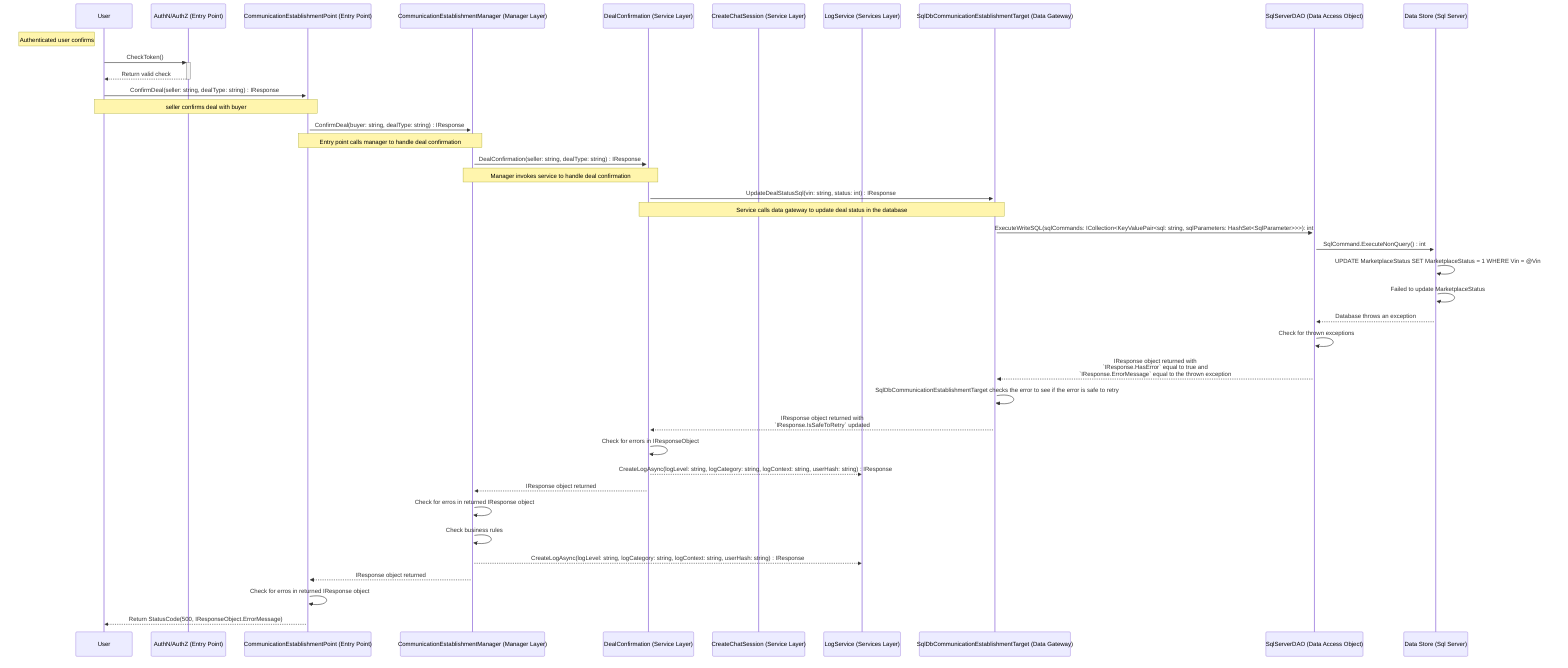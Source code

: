 sequenceDiagram
participant u as User
participant az as AuthN/AuthZ (Entry Point)
participant e as CommunicationEstablishmentPoint (Entry Point)
participant m as CommunicationEstablishmentManager (Manager Layer)
participant s as DealConfirmation (Service Layer)
participant cs as CreateChatSession (Service Layer)
participant ll as LogService (Services Layer)
participant dt as SqlDbCommunicationEstablishmentTarget (Data Gateway)
participant da as SqlServerDAO (Data Access Object)
participant ds as Data Store (Sql Server)

Note left of u: Authenticated user confirms

u->>+az: CheckToken() 
az-->>-u: Return valid check

u->>+e: ConfirmDeal(seller: string, dealType: string) : IResponse
Note over u,e: seller confirms deal with buyer

e->>+m: ConfirmDeal(buyer: string, dealType: string) : IResponse
Note over e,m: Entry point calls manager to handle deal confirmation

m->>+s: DealConfirmation(seller: string, dealType: string) : IResponse
Note over m,s: Manager invokes service to handle deal confirmation

s->>+dt: UpdateDealStatusSql(vin: string, status: int) : IResponse
Note over s,dt: Service calls data gateway to update deal status in the database

dt->>+da: ExecuteWriteSQL(sqlCommands: ICollection<KeyValuePair<sql: string, sqlParameters: HashSet<SqlParameter>>>): int
da->>+ds: SqlCommand.ExecuteNonQuery() : int
ds->>ds: UPDATE MarketplaceStatus SET MarketplaceStatus  = 1 WHERE Vin = @Vin
ds->>ds: Failed to update MarketplaceStatus

ds-->>da: Database throws an exception

da->>da:Check for thrown exceptions

da-->>dt:IResponse object returned with <br> `IResponse.HasError` equal to true and <br>`IResponse.ErrorMessage` equal to the thrown exception

dt->>dt:SqlDbCommunicationEstablishmentTarget checks the error to see if the error is safe to retry

dt-->>s:IResponse object returned with<br>`IResponse.IsSafeToRetry` updated

s->>s:Check for errors in IResponseObject

s-->>ll: CreateLogAsync(logLevel: string, logCategory: string, logContext: string, userHash: string) : IResponse

s-->>m: IResponse object returned

m->>m: Check for erros in returned IResponse object

m->>m: Check business rules

m-->>ll:CreateLogAsync(logLevel: string, logCategory: string, logContext: string, userHash: string) : IResponse

m-->>e: IResponse object returned

e->>e: Check for erros in returned IResponse object

e-->>u:Return StatusCode(500, IResponseObject.ErrorMessage)